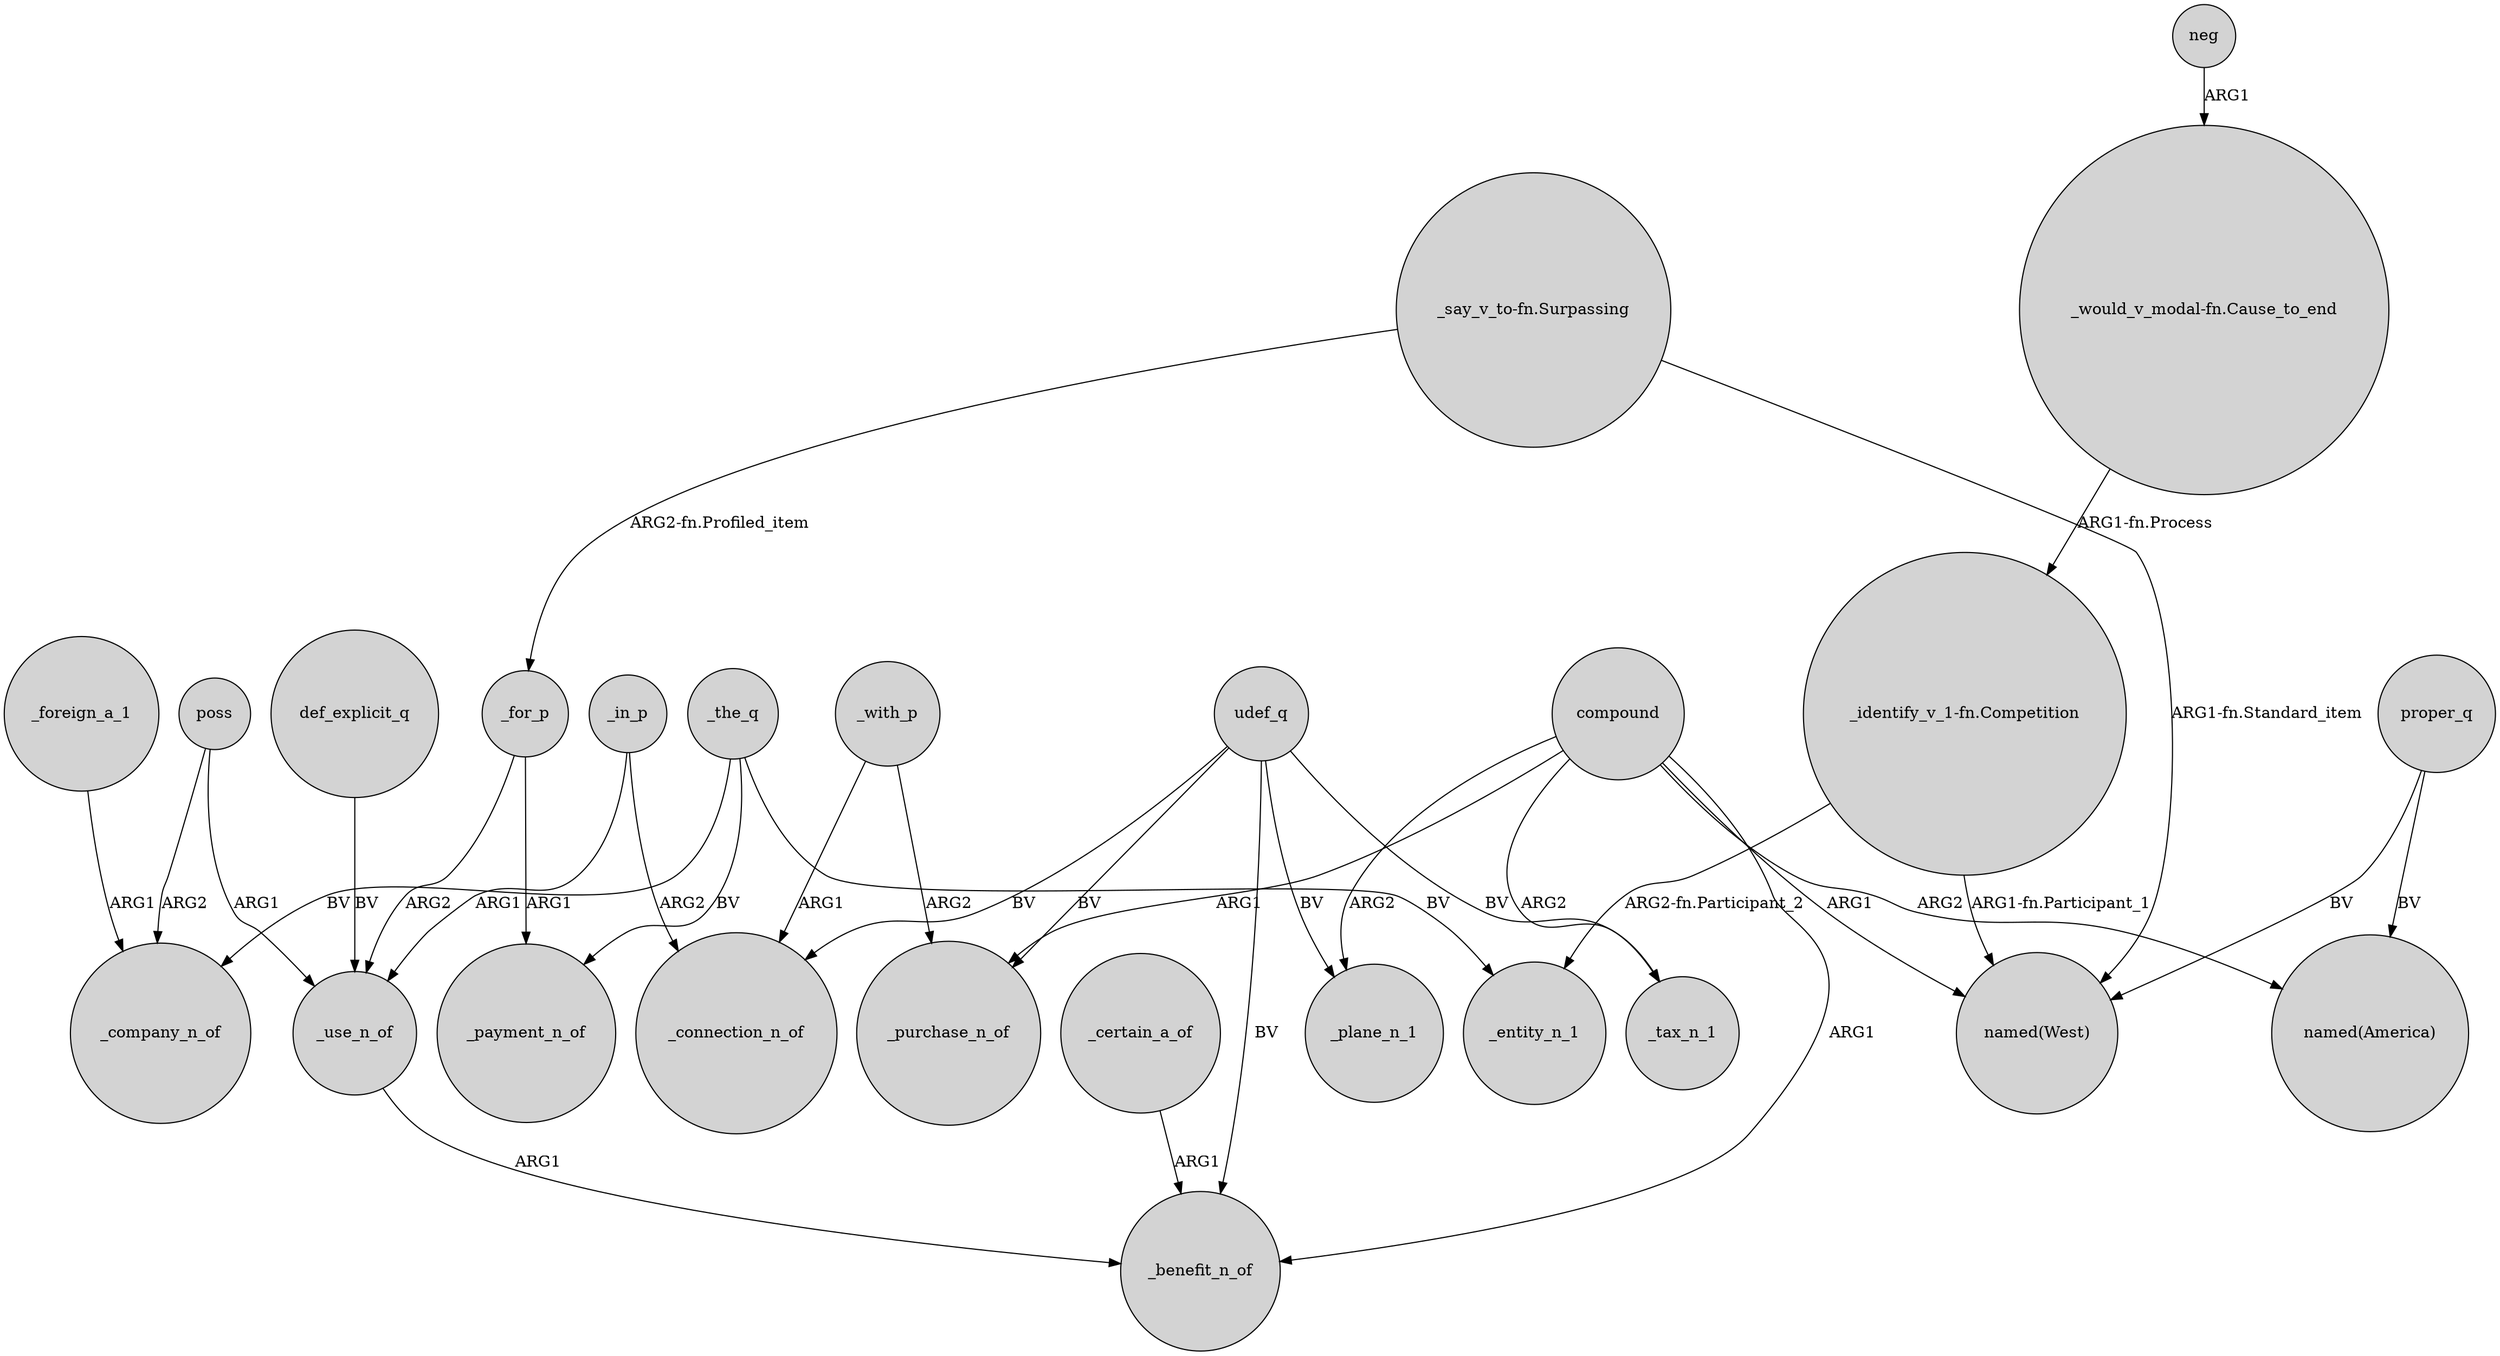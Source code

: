 digraph {
	node [shape=circle style=filled]
	"_identify_v_1-fn.Competition" -> _entity_n_1 [label="ARG2-fn.Participant_2"]
	udef_q -> _connection_n_of [label=BV]
	compound -> _purchase_n_of [label=ARG1]
	def_explicit_q -> _use_n_of [label=BV]
	_with_p -> _connection_n_of [label=ARG1]
	_certain_a_of -> _benefit_n_of [label=ARG1]
	"_say_v_to-fn.Surpassing" -> _for_p [label="ARG2-fn.Profiled_item"]
	udef_q -> _benefit_n_of [label=BV]
	udef_q -> _tax_n_1 [label=BV]
	_foreign_a_1 -> _company_n_of [label=ARG1]
	"_identify_v_1-fn.Competition" -> "named(West)" [label="ARG1-fn.Participant_1"]
	proper_q -> "named(America)" [label=BV]
	_in_p -> _connection_n_of [label=ARG2]
	compound -> "named(West)" [label=ARG1]
	_for_p -> _use_n_of [label=ARG2]
	udef_q -> _plane_n_1 [label=BV]
	poss -> _company_n_of [label=ARG2]
	udef_q -> _purchase_n_of [label=BV]
	_with_p -> _purchase_n_of [label=ARG2]
	poss -> _use_n_of [label=ARG1]
	compound -> _plane_n_1 [label=ARG2]
	compound -> _tax_n_1 [label=ARG2]
	proper_q -> "named(West)" [label=BV]
	"_would_v_modal-fn.Cause_to_end" -> "_identify_v_1-fn.Competition" [label="ARG1-fn.Process"]
	_for_p -> _payment_n_of [label=ARG1]
	_use_n_of -> _benefit_n_of [label=ARG1]
	"_say_v_to-fn.Surpassing" -> "named(West)" [label="ARG1-fn.Standard_item"]
	neg -> "_would_v_modal-fn.Cause_to_end" [label=ARG1]
	_the_q -> _entity_n_1 [label=BV]
	_in_p -> _use_n_of [label=ARG1]
	_the_q -> _company_n_of [label=BV]
	compound -> "named(America)" [label=ARG2]
	compound -> _benefit_n_of [label=ARG1]
	_the_q -> _payment_n_of [label=BV]
}
